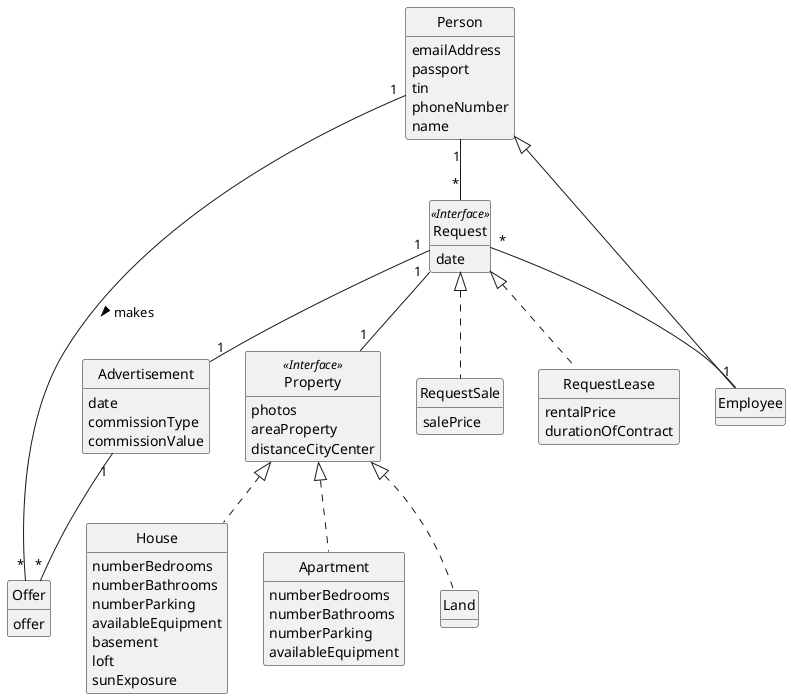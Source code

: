 @startuml
skinparam monochrome true
skinparam packageStyle rectangle
skinparam shadowing false

'left to right direction

skinparam classAttributeIconSize 0

hide circle
hide methods

class Person{
}

class Offer{
    offer
}

class Advertisement {
    date
    commissionType
    commissionValue
}



class Property <<Interface>>{
    photos
    areaProperty
    distanceCityCenter
}

class House {
    numberBedrooms
    numberBathrooms
    numberParking
    availableEquipment
    basement
    loft
    sunExposure
}

class Apartment{
    numberBedrooms
    numberBathrooms
    numberParking
    availableEquipment
}
class Land{}

class Request<<Interface>>{
    date
}

class RequestSale{
salePrice
}
class RequestLease{
    rentalPrice
    durationOfContract
}


class Person{
    emailAddress
    passport
    tin
    phoneNumber
    name
}
class Employee{

}

Request <|.. RequestSale
Request <|.. RequestLease

Person <|-- Employee

Person "1" -- "*" Offer:makes >

Request "1" -- "1" Advertisement

Advertisement "1" -- "*" Offer

Request "1" -- "1" Property
Request "*" -- "1" Employee


Person "1" -- "*" Request

Property <|.. Land
Property <|.. Apartment
Property <|.. House


@enduml